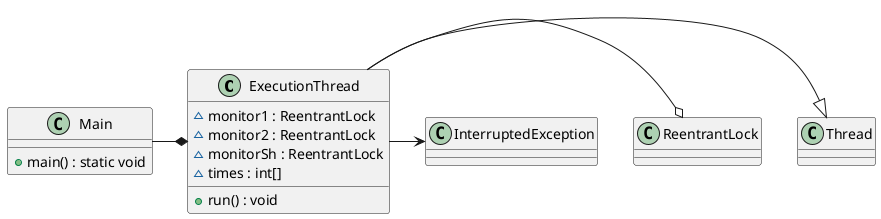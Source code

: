@startuml

class ExecutionThread
ExecutionThread : ~ monitor1 : ReentrantLock
ExecutionThread : ~ monitor2 : ReentrantLock
ExecutionThread : ~ monitorSh : ReentrantLock
ExecutionThread : ~ times : int[]
ExecutionThread : + run() : void

class Thread
class ReentrantLock
class InterruptedException
class Main
Main : + main() : static void

ExecutionThread -|> Thread
ExecutionThread -o ReentrantLock
ExecutionThread -> InterruptedException
Main -* ExecutionThread

@enduml